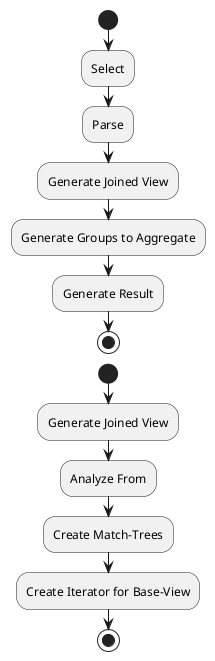 @startuml

start
:Select;
:Parse;
:Generate Joined View;
:Generate Groups to Aggregate;
:Generate Result;
stop

start
:Generate Joined View;
:Analyze From;
:Create Match-Trees; 
:Create Iterator for Base-View;

stop

@enduml